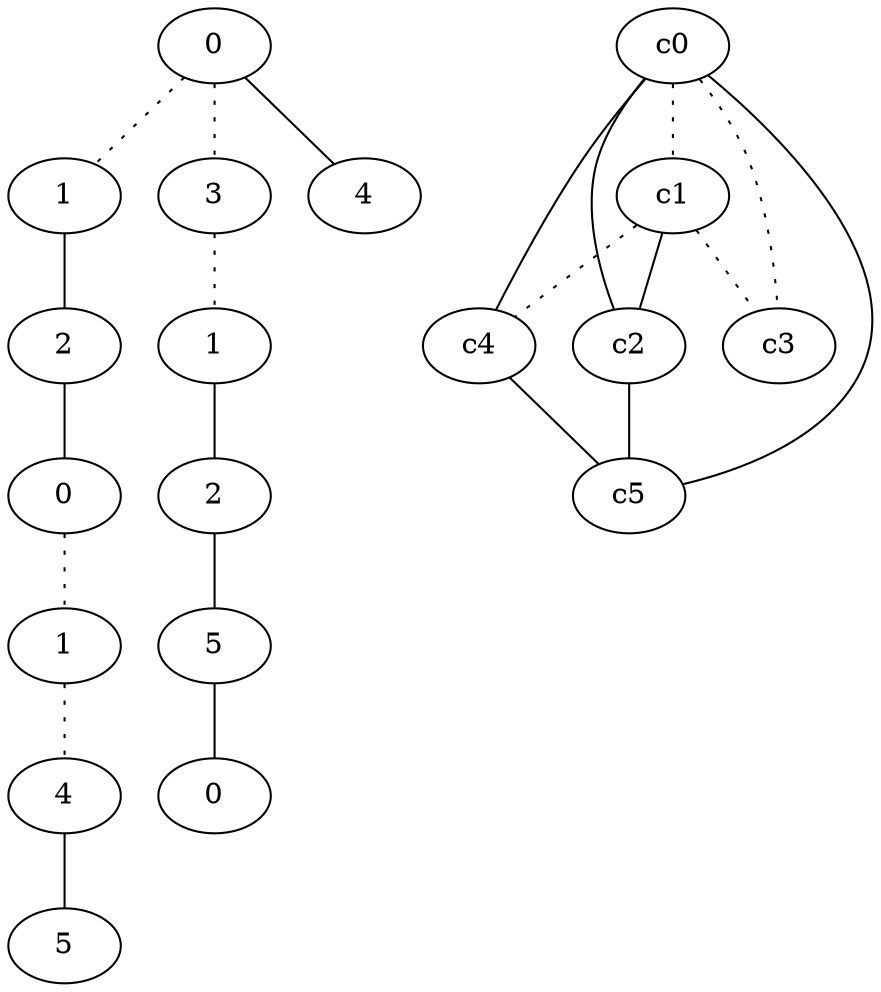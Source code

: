 graph {
a0[label=0];
a1[label=1];
a2[label=2];
a3[label=0];
a4[label=1];
a5[label=4];
a6[label=5];
a7[label=3];
a8[label=1];
a9[label=2];
a10[label=5];
a11[label=0];
a12[label=4];
a0 -- a1 [style=dotted];
a0 -- a7 [style=dotted];
a0 -- a12;
a1 -- a2;
a2 -- a3;
a3 -- a4 [style=dotted];
a4 -- a5 [style=dotted];
a5 -- a6;
a7 -- a8 [style=dotted];
a8 -- a9;
a9 -- a10;
a10 -- a11;
c0 -- c1 [style=dotted];
c0 -- c2;
c0 -- c3 [style=dotted];
c0 -- c4;
c0 -- c5;
c1 -- c2;
c1 -- c3 [style=dotted];
c1 -- c4 [style=dotted];
c2 -- c5;
c4 -- c5;
}

